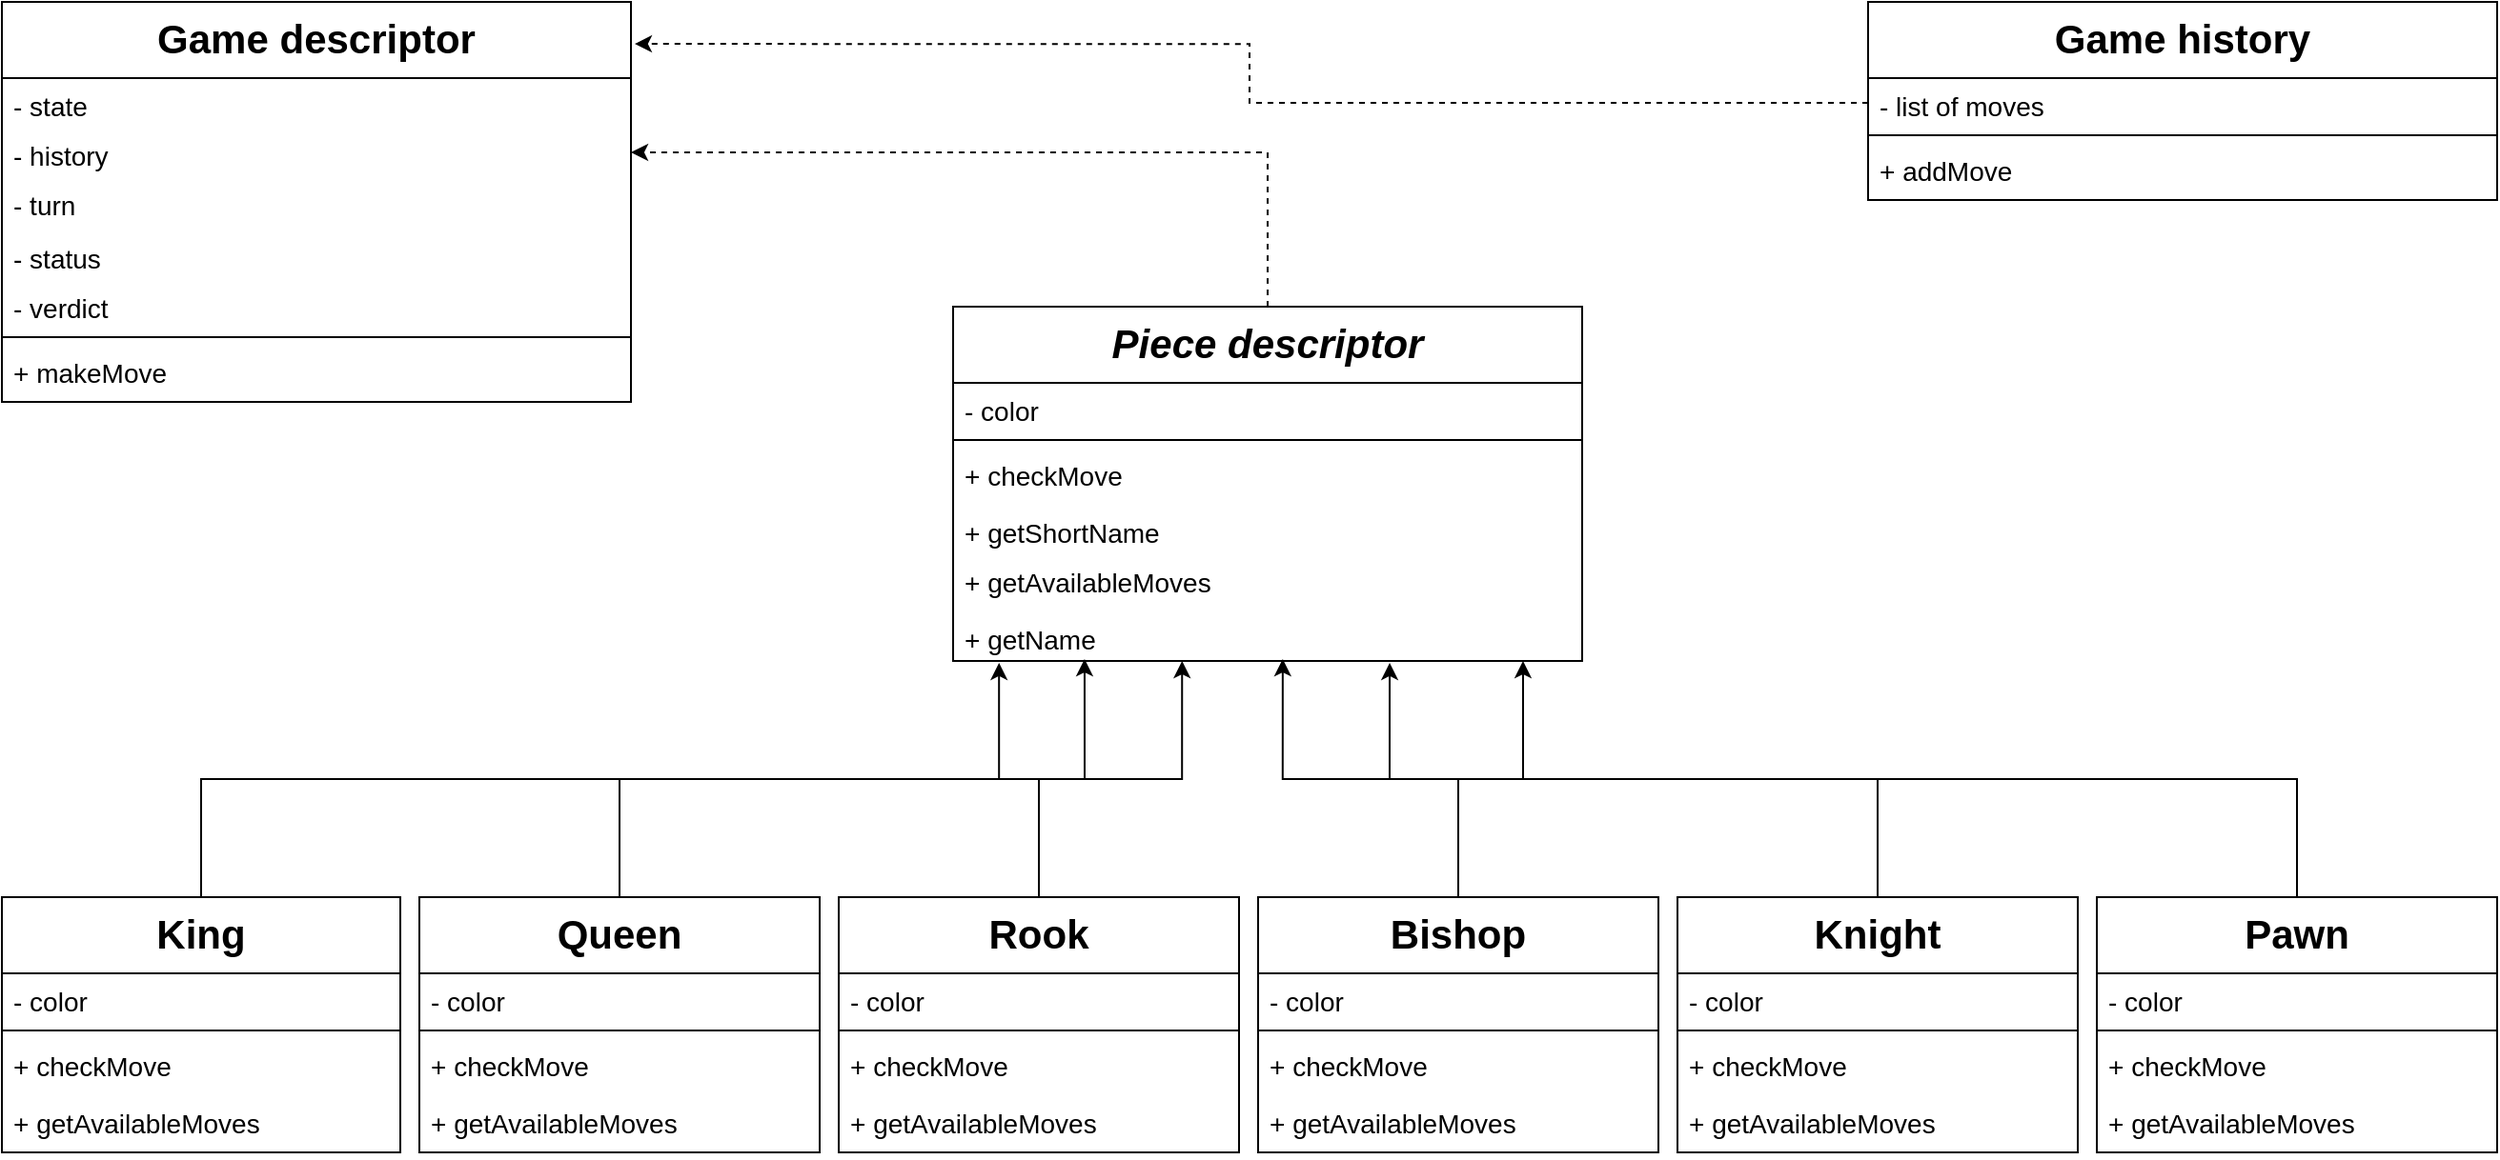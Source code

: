 <mxfile version="20.5.1" type="github">
  <diagram id="C5RBs43oDa-KdzZeNtuy" name="Page-1">
    <mxGraphModel dx="1422" dy="754" grid="1" gridSize="10" guides="1" tooltips="1" connect="1" arrows="1" fold="1" page="1" pageScale="1" pageWidth="1600" pageHeight="900" math="0" shadow="0">
      <root>
        <mxCell id="WIyWlLk6GJQsqaUBKTNV-0" />
        <mxCell id="WIyWlLk6GJQsqaUBKTNV-1" parent="WIyWlLk6GJQsqaUBKTNV-0" />
        <mxCell id="zkfFHV4jXpPFQw0GAbJ--0" value="Game descriptor" style="swimlane;fontStyle=1;align=center;verticalAlign=top;childLayout=stackLayout;horizontal=1;startSize=40;horizontalStack=0;resizeParent=1;resizeLast=0;collapsible=1;marginBottom=0;rounded=0;shadow=0;strokeWidth=1;fontSize=21;" parent="WIyWlLk6GJQsqaUBKTNV-1" vertex="1">
          <mxGeometry x="41" y="40" width="330" height="210" as="geometry">
            <mxRectangle x="230" y="140" width="160" height="26" as="alternateBounds" />
          </mxGeometry>
        </mxCell>
        <mxCell id="zkfFHV4jXpPFQw0GAbJ--1" value="- state" style="text;align=left;verticalAlign=top;spacingLeft=4;spacingRight=4;overflow=hidden;rotatable=0;points=[[0,0.5],[1,0.5]];portConstraint=eastwest;fontSize=14;" parent="zkfFHV4jXpPFQw0GAbJ--0" vertex="1">
          <mxGeometry y="40" width="330" height="26" as="geometry" />
        </mxCell>
        <mxCell id="zkfFHV4jXpPFQw0GAbJ--2" value="- history" style="text;align=left;verticalAlign=top;spacingLeft=4;spacingRight=4;overflow=hidden;rotatable=0;points=[[0,0.5],[1,0.5]];portConstraint=eastwest;rounded=0;shadow=0;html=0;fontSize=14;" parent="zkfFHV4jXpPFQw0GAbJ--0" vertex="1">
          <mxGeometry y="66" width="330" height="26" as="geometry" />
        </mxCell>
        <mxCell id="zkfFHV4jXpPFQw0GAbJ--3" value="- turn" style="text;align=left;verticalAlign=top;spacingLeft=4;spacingRight=4;overflow=hidden;rotatable=0;points=[[0,0.5],[1,0.5]];portConstraint=eastwest;rounded=0;shadow=0;html=0;fontSize=14;" parent="zkfFHV4jXpPFQw0GAbJ--0" vertex="1">
          <mxGeometry y="92" width="330" height="28" as="geometry" />
        </mxCell>
        <mxCell id="sy7QJZwOcxWD2gkU4Z8F-8" value="- status" style="text;align=left;verticalAlign=top;spacingLeft=4;spacingRight=4;overflow=hidden;rotatable=0;points=[[0,0.5],[1,0.5]];portConstraint=eastwest;rounded=0;shadow=0;html=0;fontSize=14;" parent="zkfFHV4jXpPFQw0GAbJ--0" vertex="1">
          <mxGeometry y="120" width="330" height="26" as="geometry" />
        </mxCell>
        <mxCell id="sy7QJZwOcxWD2gkU4Z8F-9" value="- verdict" style="text;align=left;verticalAlign=top;spacingLeft=4;spacingRight=4;overflow=hidden;rotatable=0;points=[[0,0.5],[1,0.5]];portConstraint=eastwest;rounded=0;shadow=0;html=0;fontSize=14;" parent="zkfFHV4jXpPFQw0GAbJ--0" vertex="1">
          <mxGeometry y="146" width="330" height="26" as="geometry" />
        </mxCell>
        <mxCell id="zkfFHV4jXpPFQw0GAbJ--4" value="" style="line;html=1;strokeWidth=1;align=left;verticalAlign=middle;spacingTop=-1;spacingLeft=3;spacingRight=3;rotatable=0;labelPosition=right;points=[];portConstraint=eastwest;" parent="zkfFHV4jXpPFQw0GAbJ--0" vertex="1">
          <mxGeometry y="172" width="330" height="8" as="geometry" />
        </mxCell>
        <mxCell id="zkfFHV4jXpPFQw0GAbJ--5" value="+ makeMove" style="text;align=left;verticalAlign=top;spacingLeft=4;spacingRight=4;overflow=hidden;rotatable=0;points=[[0,0.5],[1,0.5]];portConstraint=eastwest;fontSize=14;" parent="zkfFHV4jXpPFQw0GAbJ--0" vertex="1">
          <mxGeometry y="180" width="330" height="30" as="geometry" />
        </mxCell>
        <mxCell id="sy7QJZwOcxWD2gkU4Z8F-21" value="Game history" style="swimlane;fontStyle=1;align=center;verticalAlign=top;childLayout=stackLayout;horizontal=1;startSize=40;horizontalStack=0;resizeParent=1;resizeLast=0;collapsible=1;marginBottom=0;rounded=0;shadow=0;strokeWidth=1;fontSize=21;" parent="WIyWlLk6GJQsqaUBKTNV-1" vertex="1">
          <mxGeometry x="1020" y="40" width="330" height="104" as="geometry">
            <mxRectangle x="230" y="140" width="160" height="26" as="alternateBounds" />
          </mxGeometry>
        </mxCell>
        <mxCell id="sy7QJZwOcxWD2gkU4Z8F-22" value="- list of moves" style="text;align=left;verticalAlign=top;spacingLeft=4;spacingRight=4;overflow=hidden;rotatable=0;points=[[0,0.5],[1,0.5]];portConstraint=eastwest;fontSize=14;" parent="sy7QJZwOcxWD2gkU4Z8F-21" vertex="1">
          <mxGeometry y="40" width="330" height="26" as="geometry" />
        </mxCell>
        <mxCell id="sy7QJZwOcxWD2gkU4Z8F-27" value="" style="line;html=1;strokeWidth=1;align=left;verticalAlign=middle;spacingTop=-1;spacingLeft=3;spacingRight=3;rotatable=0;labelPosition=right;points=[];portConstraint=eastwest;" parent="sy7QJZwOcxWD2gkU4Z8F-21" vertex="1">
          <mxGeometry y="66" width="330" height="8" as="geometry" />
        </mxCell>
        <mxCell id="sy7QJZwOcxWD2gkU4Z8F-28" value="+ addMove" style="text;align=left;verticalAlign=top;spacingLeft=4;spacingRight=4;overflow=hidden;rotatable=0;points=[[0,0.5],[1,0.5]];portConstraint=eastwest;fontSize=14;" parent="sy7QJZwOcxWD2gkU4Z8F-21" vertex="1">
          <mxGeometry y="74" width="330" height="30" as="geometry" />
        </mxCell>
        <mxCell id="GXtnRJ2uItB1UwxiFgmC-1" style="edgeStyle=orthogonalEdgeStyle;rounded=0;orthogonalLoop=1;jettySize=auto;html=1;exitX=0.5;exitY=0;exitDx=0;exitDy=0;entryX=1;entryY=0.5;entryDx=0;entryDy=0;dashed=1;" edge="1" parent="WIyWlLk6GJQsqaUBKTNV-1" source="sy7QJZwOcxWD2gkU4Z8F-30" target="zkfFHV4jXpPFQw0GAbJ--2">
          <mxGeometry relative="1" as="geometry" />
        </mxCell>
        <mxCell id="sy7QJZwOcxWD2gkU4Z8F-30" value="Piece descriptor" style="swimlane;fontStyle=3;align=center;verticalAlign=top;childLayout=stackLayout;horizontal=1;startSize=40;horizontalStack=0;resizeParent=1;resizeLast=0;collapsible=1;marginBottom=0;rounded=0;shadow=0;strokeWidth=1;fontSize=21;" parent="WIyWlLk6GJQsqaUBKTNV-1" vertex="1">
          <mxGeometry x="540" y="200" width="330" height="186" as="geometry">
            <mxRectangle x="620" y="240" width="160" height="26" as="alternateBounds" />
          </mxGeometry>
        </mxCell>
        <mxCell id="sy7QJZwOcxWD2gkU4Z8F-35" value="- color" style="text;align=left;verticalAlign=top;spacingLeft=4;spacingRight=4;overflow=hidden;rotatable=0;points=[[0,0.5],[1,0.5]];portConstraint=eastwest;rounded=0;shadow=0;html=0;fontSize=14;" parent="sy7QJZwOcxWD2gkU4Z8F-30" vertex="1">
          <mxGeometry y="40" width="330" height="26" as="geometry" />
        </mxCell>
        <mxCell id="sy7QJZwOcxWD2gkU4Z8F-36" value="" style="line;html=1;strokeWidth=1;align=left;verticalAlign=middle;spacingTop=-1;spacingLeft=3;spacingRight=3;rotatable=0;labelPosition=right;points=[];portConstraint=eastwest;" parent="sy7QJZwOcxWD2gkU4Z8F-30" vertex="1">
          <mxGeometry y="66" width="330" height="8" as="geometry" />
        </mxCell>
        <mxCell id="sy7QJZwOcxWD2gkU4Z8F-37" value="+ checkMove" style="text;align=left;verticalAlign=top;spacingLeft=4;spacingRight=4;overflow=hidden;rotatable=0;points=[[0,0.5],[1,0.5]];portConstraint=eastwest;fontSize=14;" parent="sy7QJZwOcxWD2gkU4Z8F-30" vertex="1">
          <mxGeometry y="74" width="330" height="30" as="geometry" />
        </mxCell>
        <mxCell id="GXtnRJ2uItB1UwxiFgmC-2" value="+ getShortName" style="text;align=left;verticalAlign=top;spacingLeft=4;spacingRight=4;overflow=hidden;rotatable=0;points=[[0,0.5],[1,0.5]];portConstraint=eastwest;fontSize=14;" vertex="1" parent="sy7QJZwOcxWD2gkU4Z8F-30">
          <mxGeometry y="104" width="330" height="26" as="geometry" />
        </mxCell>
        <mxCell id="sy7QJZwOcxWD2gkU4Z8F-38" value="+ getAvailableMoves" style="text;align=left;verticalAlign=top;spacingLeft=4;spacingRight=4;overflow=hidden;rotatable=0;points=[[0,0.5],[1,0.5]];portConstraint=eastwest;fontSize=14;" parent="sy7QJZwOcxWD2gkU4Z8F-30" vertex="1">
          <mxGeometry y="130" width="330" height="30" as="geometry" />
        </mxCell>
        <mxCell id="sy7QJZwOcxWD2gkU4Z8F-31" value="+ getName" style="text;align=left;verticalAlign=top;spacingLeft=4;spacingRight=4;overflow=hidden;rotatable=0;points=[[0,0.5],[1,0.5]];portConstraint=eastwest;fontSize=14;" parent="sy7QJZwOcxWD2gkU4Z8F-30" vertex="1">
          <mxGeometry y="160" width="330" height="26" as="geometry" />
        </mxCell>
        <mxCell id="sy7QJZwOcxWD2gkU4Z8F-85" style="edgeStyle=orthogonalEdgeStyle;rounded=0;orthogonalLoop=1;jettySize=auto;html=1;exitX=0.5;exitY=0;exitDx=0;exitDy=0;fontSize=14;entryX=0.073;entryY=1.038;entryDx=0;entryDy=0;entryPerimeter=0;" parent="WIyWlLk6GJQsqaUBKTNV-1" source="sy7QJZwOcxWD2gkU4Z8F-40" edge="1" target="sy7QJZwOcxWD2gkU4Z8F-31">
          <mxGeometry relative="1" as="geometry">
            <mxPoint x="550" y="390" as="targetPoint" />
          </mxGeometry>
        </mxCell>
        <mxCell id="sy7QJZwOcxWD2gkU4Z8F-40" value="King" style="swimlane;fontStyle=1;align=center;verticalAlign=top;childLayout=stackLayout;horizontal=1;startSize=40;horizontalStack=0;resizeParent=1;resizeLast=0;collapsible=1;marginBottom=0;rounded=0;shadow=0;strokeWidth=1;fontSize=21;" parent="WIyWlLk6GJQsqaUBKTNV-1" vertex="1">
          <mxGeometry x="41" y="510" width="209" height="134" as="geometry">
            <mxRectangle x="620" y="240" width="160" height="26" as="alternateBounds" />
          </mxGeometry>
        </mxCell>
        <mxCell id="sy7QJZwOcxWD2gkU4Z8F-42" value="- color" style="text;align=left;verticalAlign=top;spacingLeft=4;spacingRight=4;overflow=hidden;rotatable=0;points=[[0,0.5],[1,0.5]];portConstraint=eastwest;rounded=0;shadow=0;html=0;fontSize=14;" parent="sy7QJZwOcxWD2gkU4Z8F-40" vertex="1">
          <mxGeometry y="40" width="209" height="26" as="geometry" />
        </mxCell>
        <mxCell id="sy7QJZwOcxWD2gkU4Z8F-43" value="" style="line;html=1;strokeWidth=1;align=left;verticalAlign=middle;spacingTop=-1;spacingLeft=3;spacingRight=3;rotatable=0;labelPosition=right;points=[];portConstraint=eastwest;" parent="sy7QJZwOcxWD2gkU4Z8F-40" vertex="1">
          <mxGeometry y="66" width="209" height="8" as="geometry" />
        </mxCell>
        <mxCell id="sy7QJZwOcxWD2gkU4Z8F-44" value="+ checkMove" style="text;align=left;verticalAlign=top;spacingLeft=4;spacingRight=4;overflow=hidden;rotatable=0;points=[[0,0.5],[1,0.5]];portConstraint=eastwest;fontSize=14;" parent="sy7QJZwOcxWD2gkU4Z8F-40" vertex="1">
          <mxGeometry y="74" width="209" height="30" as="geometry" />
        </mxCell>
        <mxCell id="sy7QJZwOcxWD2gkU4Z8F-45" value="+ getAvailableMoves" style="text;align=left;verticalAlign=top;spacingLeft=4;spacingRight=4;overflow=hidden;rotatable=0;points=[[0,0.5],[1,0.5]];portConstraint=eastwest;fontSize=14;" parent="sy7QJZwOcxWD2gkU4Z8F-40" vertex="1">
          <mxGeometry y="104" width="209" height="30" as="geometry" />
        </mxCell>
        <mxCell id="sy7QJZwOcxWD2gkU4Z8F-86" style="edgeStyle=orthogonalEdgeStyle;rounded=0;orthogonalLoop=1;jettySize=auto;html=1;fontSize=14;entryX=0.209;entryY=0.962;entryDx=0;entryDy=0;entryPerimeter=0;" parent="WIyWlLk6GJQsqaUBKTNV-1" source="sy7QJZwOcxWD2gkU4Z8F-46" target="sy7QJZwOcxWD2gkU4Z8F-31" edge="1">
          <mxGeometry relative="1" as="geometry">
            <mxPoint x="611" y="330" as="targetPoint" />
          </mxGeometry>
        </mxCell>
        <mxCell id="sy7QJZwOcxWD2gkU4Z8F-46" value="Queen" style="swimlane;fontStyle=1;align=center;verticalAlign=top;childLayout=stackLayout;horizontal=1;startSize=40;horizontalStack=0;resizeParent=1;resizeLast=0;collapsible=1;marginBottom=0;rounded=0;shadow=0;strokeWidth=1;fontSize=21;" parent="WIyWlLk6GJQsqaUBKTNV-1" vertex="1">
          <mxGeometry x="260" y="510" width="210" height="134" as="geometry">
            <mxRectangle x="620" y="240" width="160" height="26" as="alternateBounds" />
          </mxGeometry>
        </mxCell>
        <mxCell id="sy7QJZwOcxWD2gkU4Z8F-47" value="- color" style="text;align=left;verticalAlign=top;spacingLeft=4;spacingRight=4;overflow=hidden;rotatable=0;points=[[0,0.5],[1,0.5]];portConstraint=eastwest;rounded=0;shadow=0;html=0;fontSize=14;" parent="sy7QJZwOcxWD2gkU4Z8F-46" vertex="1">
          <mxGeometry y="40" width="210" height="26" as="geometry" />
        </mxCell>
        <mxCell id="sy7QJZwOcxWD2gkU4Z8F-48" value="" style="line;html=1;strokeWidth=1;align=left;verticalAlign=middle;spacingTop=-1;spacingLeft=3;spacingRight=3;rotatable=0;labelPosition=right;points=[];portConstraint=eastwest;" parent="sy7QJZwOcxWD2gkU4Z8F-46" vertex="1">
          <mxGeometry y="66" width="210" height="8" as="geometry" />
        </mxCell>
        <mxCell id="sy7QJZwOcxWD2gkU4Z8F-49" value="+ checkMove" style="text;align=left;verticalAlign=top;spacingLeft=4;spacingRight=4;overflow=hidden;rotatable=0;points=[[0,0.5],[1,0.5]];portConstraint=eastwest;fontSize=14;" parent="sy7QJZwOcxWD2gkU4Z8F-46" vertex="1">
          <mxGeometry y="74" width="210" height="30" as="geometry" />
        </mxCell>
        <mxCell id="sy7QJZwOcxWD2gkU4Z8F-50" value="+ getAvailableMoves" style="text;align=left;verticalAlign=top;spacingLeft=4;spacingRight=4;overflow=hidden;rotatable=0;points=[[0,0.5],[1,0.5]];portConstraint=eastwest;fontSize=14;" parent="sy7QJZwOcxWD2gkU4Z8F-46" vertex="1">
          <mxGeometry y="104" width="210" height="30" as="geometry" />
        </mxCell>
        <mxCell id="sy7QJZwOcxWD2gkU4Z8F-97" style="edgeStyle=orthogonalEdgeStyle;rounded=0;orthogonalLoop=1;jettySize=auto;html=1;fontSize=14;entryX=0.364;entryY=1;entryDx=0;entryDy=0;entryPerimeter=0;" parent="WIyWlLk6GJQsqaUBKTNV-1" source="sy7QJZwOcxWD2gkU4Z8F-51" target="sy7QJZwOcxWD2gkU4Z8F-31" edge="1">
          <mxGeometry relative="1" as="geometry">
            <mxPoint x="677" y="330" as="targetPoint" />
          </mxGeometry>
        </mxCell>
        <mxCell id="sy7QJZwOcxWD2gkU4Z8F-51" value="Rook" style="swimlane;fontStyle=1;align=center;verticalAlign=top;childLayout=stackLayout;horizontal=1;startSize=40;horizontalStack=0;resizeParent=1;resizeLast=0;collapsible=1;marginBottom=0;rounded=0;shadow=0;strokeWidth=1;fontSize=21;" parent="WIyWlLk6GJQsqaUBKTNV-1" vertex="1">
          <mxGeometry x="480" y="510" width="210" height="134" as="geometry">
            <mxRectangle x="620" y="240" width="160" height="26" as="alternateBounds" />
          </mxGeometry>
        </mxCell>
        <mxCell id="sy7QJZwOcxWD2gkU4Z8F-52" value="- color" style="text;align=left;verticalAlign=top;spacingLeft=4;spacingRight=4;overflow=hidden;rotatable=0;points=[[0,0.5],[1,0.5]];portConstraint=eastwest;rounded=0;shadow=0;html=0;fontSize=14;" parent="sy7QJZwOcxWD2gkU4Z8F-51" vertex="1">
          <mxGeometry y="40" width="210" height="26" as="geometry" />
        </mxCell>
        <mxCell id="sy7QJZwOcxWD2gkU4Z8F-53" value="" style="line;html=1;strokeWidth=1;align=left;verticalAlign=middle;spacingTop=-1;spacingLeft=3;spacingRight=3;rotatable=0;labelPosition=right;points=[];portConstraint=eastwest;" parent="sy7QJZwOcxWD2gkU4Z8F-51" vertex="1">
          <mxGeometry y="66" width="210" height="8" as="geometry" />
        </mxCell>
        <mxCell id="sy7QJZwOcxWD2gkU4Z8F-54" value="+ checkMove" style="text;align=left;verticalAlign=top;spacingLeft=4;spacingRight=4;overflow=hidden;rotatable=0;points=[[0,0.5],[1,0.5]];portConstraint=eastwest;fontSize=14;" parent="sy7QJZwOcxWD2gkU4Z8F-51" vertex="1">
          <mxGeometry y="74" width="210" height="30" as="geometry" />
        </mxCell>
        <mxCell id="sy7QJZwOcxWD2gkU4Z8F-55" value="+ getAvailableMoves" style="text;align=left;verticalAlign=top;spacingLeft=4;spacingRight=4;overflow=hidden;rotatable=0;points=[[0,0.5],[1,0.5]];portConstraint=eastwest;fontSize=14;" parent="sy7QJZwOcxWD2gkU4Z8F-51" vertex="1">
          <mxGeometry y="104" width="210" height="30" as="geometry" />
        </mxCell>
        <mxCell id="sy7QJZwOcxWD2gkU4Z8F-96" style="edgeStyle=orthogonalEdgeStyle;rounded=0;orthogonalLoop=1;jettySize=auto;html=1;fontSize=14;entryX=0.524;entryY=0.962;entryDx=0;entryDy=0;entryPerimeter=0;" parent="WIyWlLk6GJQsqaUBKTNV-1" source="sy7QJZwOcxWD2gkU4Z8F-56" target="sy7QJZwOcxWD2gkU4Z8F-31" edge="1">
          <mxGeometry relative="1" as="geometry">
            <mxPoint x="715" y="330" as="targetPoint" />
          </mxGeometry>
        </mxCell>
        <mxCell id="sy7QJZwOcxWD2gkU4Z8F-56" value="Bishop" style="swimlane;fontStyle=1;align=center;verticalAlign=top;childLayout=stackLayout;horizontal=1;startSize=40;horizontalStack=0;resizeParent=1;resizeLast=0;collapsible=1;marginBottom=0;rounded=0;shadow=0;strokeWidth=1;fontSize=21;" parent="WIyWlLk6GJQsqaUBKTNV-1" vertex="1">
          <mxGeometry x="700" y="510" width="210" height="134" as="geometry">
            <mxRectangle x="620" y="240" width="160" height="26" as="alternateBounds" />
          </mxGeometry>
        </mxCell>
        <mxCell id="sy7QJZwOcxWD2gkU4Z8F-57" value="- color" style="text;align=left;verticalAlign=top;spacingLeft=4;spacingRight=4;overflow=hidden;rotatable=0;points=[[0,0.5],[1,0.5]];portConstraint=eastwest;rounded=0;shadow=0;html=0;fontSize=14;" parent="sy7QJZwOcxWD2gkU4Z8F-56" vertex="1">
          <mxGeometry y="40" width="210" height="26" as="geometry" />
        </mxCell>
        <mxCell id="sy7QJZwOcxWD2gkU4Z8F-58" value="" style="line;html=1;strokeWidth=1;align=left;verticalAlign=middle;spacingTop=-1;spacingLeft=3;spacingRight=3;rotatable=0;labelPosition=right;points=[];portConstraint=eastwest;" parent="sy7QJZwOcxWD2gkU4Z8F-56" vertex="1">
          <mxGeometry y="66" width="210" height="8" as="geometry" />
        </mxCell>
        <mxCell id="sy7QJZwOcxWD2gkU4Z8F-59" value="+ checkMove" style="text;align=left;verticalAlign=top;spacingLeft=4;spacingRight=4;overflow=hidden;rotatable=0;points=[[0,0.5],[1,0.5]];portConstraint=eastwest;fontSize=14;" parent="sy7QJZwOcxWD2gkU4Z8F-56" vertex="1">
          <mxGeometry y="74" width="210" height="30" as="geometry" />
        </mxCell>
        <mxCell id="sy7QJZwOcxWD2gkU4Z8F-60" value="+ getAvailableMoves" style="text;align=left;verticalAlign=top;spacingLeft=4;spacingRight=4;overflow=hidden;rotatable=0;points=[[0,0.5],[1,0.5]];portConstraint=eastwest;fontSize=14;" parent="sy7QJZwOcxWD2gkU4Z8F-56" vertex="1">
          <mxGeometry y="104" width="210" height="30" as="geometry" />
        </mxCell>
        <mxCell id="sy7QJZwOcxWD2gkU4Z8F-95" style="edgeStyle=orthogonalEdgeStyle;rounded=0;orthogonalLoop=1;jettySize=auto;html=1;exitX=0.5;exitY=0;exitDx=0;exitDy=0;fontSize=14;entryX=0.694;entryY=1.038;entryDx=0;entryDy=0;entryPerimeter=0;" parent="WIyWlLk6GJQsqaUBKTNV-1" source="sy7QJZwOcxWD2gkU4Z8F-61" target="sy7QJZwOcxWD2gkU4Z8F-31" edge="1">
          <mxGeometry relative="1" as="geometry">
            <mxPoint x="780" y="330" as="targetPoint" />
          </mxGeometry>
        </mxCell>
        <mxCell id="sy7QJZwOcxWD2gkU4Z8F-61" value="Knight" style="swimlane;fontStyle=1;align=center;verticalAlign=top;childLayout=stackLayout;horizontal=1;startSize=40;horizontalStack=0;resizeParent=1;resizeLast=0;collapsible=1;marginBottom=0;rounded=0;shadow=0;strokeWidth=1;fontSize=21;" parent="WIyWlLk6GJQsqaUBKTNV-1" vertex="1">
          <mxGeometry x="920" y="510" width="210" height="134" as="geometry">
            <mxRectangle x="620" y="240" width="160" height="26" as="alternateBounds" />
          </mxGeometry>
        </mxCell>
        <mxCell id="sy7QJZwOcxWD2gkU4Z8F-62" value="- color" style="text;align=left;verticalAlign=top;spacingLeft=4;spacingRight=4;overflow=hidden;rotatable=0;points=[[0,0.5],[1,0.5]];portConstraint=eastwest;rounded=0;shadow=0;html=0;fontSize=14;" parent="sy7QJZwOcxWD2gkU4Z8F-61" vertex="1">
          <mxGeometry y="40" width="210" height="26" as="geometry" />
        </mxCell>
        <mxCell id="sy7QJZwOcxWD2gkU4Z8F-63" value="" style="line;html=1;strokeWidth=1;align=left;verticalAlign=middle;spacingTop=-1;spacingLeft=3;spacingRight=3;rotatable=0;labelPosition=right;points=[];portConstraint=eastwest;" parent="sy7QJZwOcxWD2gkU4Z8F-61" vertex="1">
          <mxGeometry y="66" width="210" height="8" as="geometry" />
        </mxCell>
        <mxCell id="sy7QJZwOcxWD2gkU4Z8F-64" value="+ checkMove" style="text;align=left;verticalAlign=top;spacingLeft=4;spacingRight=4;overflow=hidden;rotatable=0;points=[[0,0.5],[1,0.5]];portConstraint=eastwest;fontSize=14;" parent="sy7QJZwOcxWD2gkU4Z8F-61" vertex="1">
          <mxGeometry y="74" width="210" height="30" as="geometry" />
        </mxCell>
        <mxCell id="sy7QJZwOcxWD2gkU4Z8F-65" value="+ getAvailableMoves" style="text;align=left;verticalAlign=top;spacingLeft=4;spacingRight=4;overflow=hidden;rotatable=0;points=[[0,0.5],[1,0.5]];portConstraint=eastwest;fontSize=14;" parent="sy7QJZwOcxWD2gkU4Z8F-61" vertex="1">
          <mxGeometry y="104" width="210" height="30" as="geometry" />
        </mxCell>
        <mxCell id="sy7QJZwOcxWD2gkU4Z8F-87" style="edgeStyle=orthogonalEdgeStyle;rounded=0;orthogonalLoop=1;jettySize=auto;html=1;exitX=0.5;exitY=0;exitDx=0;exitDy=0;fontSize=14;entryX=0.906;entryY=1;entryDx=0;entryDy=0;entryPerimeter=0;" parent="WIyWlLk6GJQsqaUBKTNV-1" source="sy7QJZwOcxWD2gkU4Z8F-66" target="sy7QJZwOcxWD2gkU4Z8F-31" edge="1">
          <mxGeometry relative="1" as="geometry">
            <mxPoint x="850" y="330" as="targetPoint" />
          </mxGeometry>
        </mxCell>
        <mxCell id="sy7QJZwOcxWD2gkU4Z8F-66" value="Pawn" style="swimlane;fontStyle=1;align=center;verticalAlign=top;childLayout=stackLayout;horizontal=1;startSize=40;horizontalStack=0;resizeParent=1;resizeLast=0;collapsible=1;marginBottom=0;rounded=0;shadow=0;strokeWidth=1;fontSize=21;" parent="WIyWlLk6GJQsqaUBKTNV-1" vertex="1">
          <mxGeometry x="1140" y="510" width="210" height="134" as="geometry">
            <mxRectangle x="620" y="240" width="160" height="26" as="alternateBounds" />
          </mxGeometry>
        </mxCell>
        <mxCell id="sy7QJZwOcxWD2gkU4Z8F-67" value="- color" style="text;align=left;verticalAlign=top;spacingLeft=4;spacingRight=4;overflow=hidden;rotatable=0;points=[[0,0.5],[1,0.5]];portConstraint=eastwest;rounded=0;shadow=0;html=0;fontSize=14;" parent="sy7QJZwOcxWD2gkU4Z8F-66" vertex="1">
          <mxGeometry y="40" width="210" height="26" as="geometry" />
        </mxCell>
        <mxCell id="sy7QJZwOcxWD2gkU4Z8F-68" value="" style="line;html=1;strokeWidth=1;align=left;verticalAlign=middle;spacingTop=-1;spacingLeft=3;spacingRight=3;rotatable=0;labelPosition=right;points=[];portConstraint=eastwest;" parent="sy7QJZwOcxWD2gkU4Z8F-66" vertex="1">
          <mxGeometry y="66" width="210" height="8" as="geometry" />
        </mxCell>
        <mxCell id="sy7QJZwOcxWD2gkU4Z8F-69" value="+ checkMove" style="text;align=left;verticalAlign=top;spacingLeft=4;spacingRight=4;overflow=hidden;rotatable=0;points=[[0,0.5],[1,0.5]];portConstraint=eastwest;fontSize=14;" parent="sy7QJZwOcxWD2gkU4Z8F-66" vertex="1">
          <mxGeometry y="74" width="210" height="30" as="geometry" />
        </mxCell>
        <mxCell id="sy7QJZwOcxWD2gkU4Z8F-70" value="+ getAvailableMoves" style="text;align=left;verticalAlign=top;spacingLeft=4;spacingRight=4;overflow=hidden;rotatable=0;points=[[0,0.5],[1,0.5]];portConstraint=eastwest;fontSize=14;" parent="sy7QJZwOcxWD2gkU4Z8F-66" vertex="1">
          <mxGeometry y="104" width="210" height="30" as="geometry" />
        </mxCell>
        <mxCell id="GXtnRJ2uItB1UwxiFgmC-0" style="edgeStyle=orthogonalEdgeStyle;rounded=0;orthogonalLoop=1;jettySize=auto;html=1;exitX=0;exitY=0.5;exitDx=0;exitDy=0;entryX=1.006;entryY=0.105;entryDx=0;entryDy=0;entryPerimeter=0;dashed=1;" edge="1" parent="WIyWlLk6GJQsqaUBKTNV-1" source="sy7QJZwOcxWD2gkU4Z8F-22" target="zkfFHV4jXpPFQw0GAbJ--0">
          <mxGeometry relative="1" as="geometry" />
        </mxCell>
      </root>
    </mxGraphModel>
  </diagram>
</mxfile>
